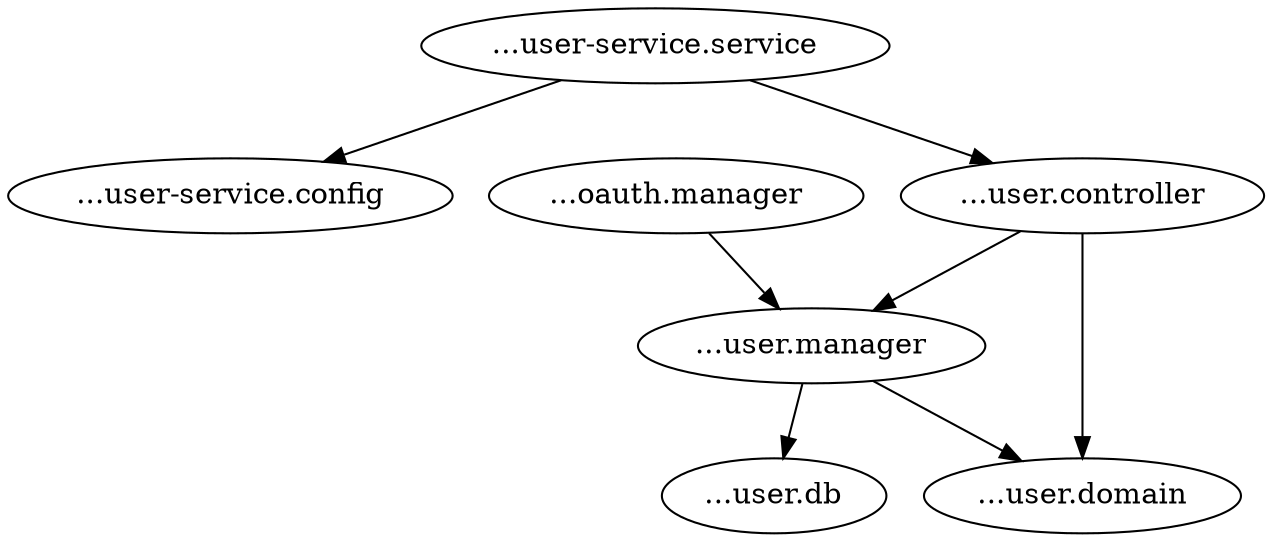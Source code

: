 digraph X {
  rankdir="TB";

  service [label="...user-service.service"]
  config [label="...user-service.config"]
  controller [label="...user.controller"]
  manager [label="...user.manager"]
  db [label="...user.db"]
  domain [label="...user.domain"]
  oauth_manager [label="...oauth.manager"]
  
  service -> config
  service -> controller
  controller -> manager
  controller -> domain
  manager -> db
  manager -> domain
  oauth_manager -> manager
}
